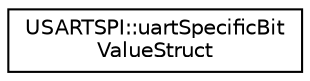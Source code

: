 digraph "Graphical Class Hierarchy"
{
  edge [fontname="Helvetica",fontsize="10",labelfontname="Helvetica",labelfontsize="10"];
  node [fontname="Helvetica",fontsize="10",shape=record];
  rankdir="LR";
  Node1 [label="USARTSPI::uartSpecificBit\lValueStruct",height=0.2,width=0.4,color="black", fillcolor="white", style="filled",URL="$struct_u_s_a_r_t_s_p_i_1_1uart_specific_bit_value_struct.html"];
}
